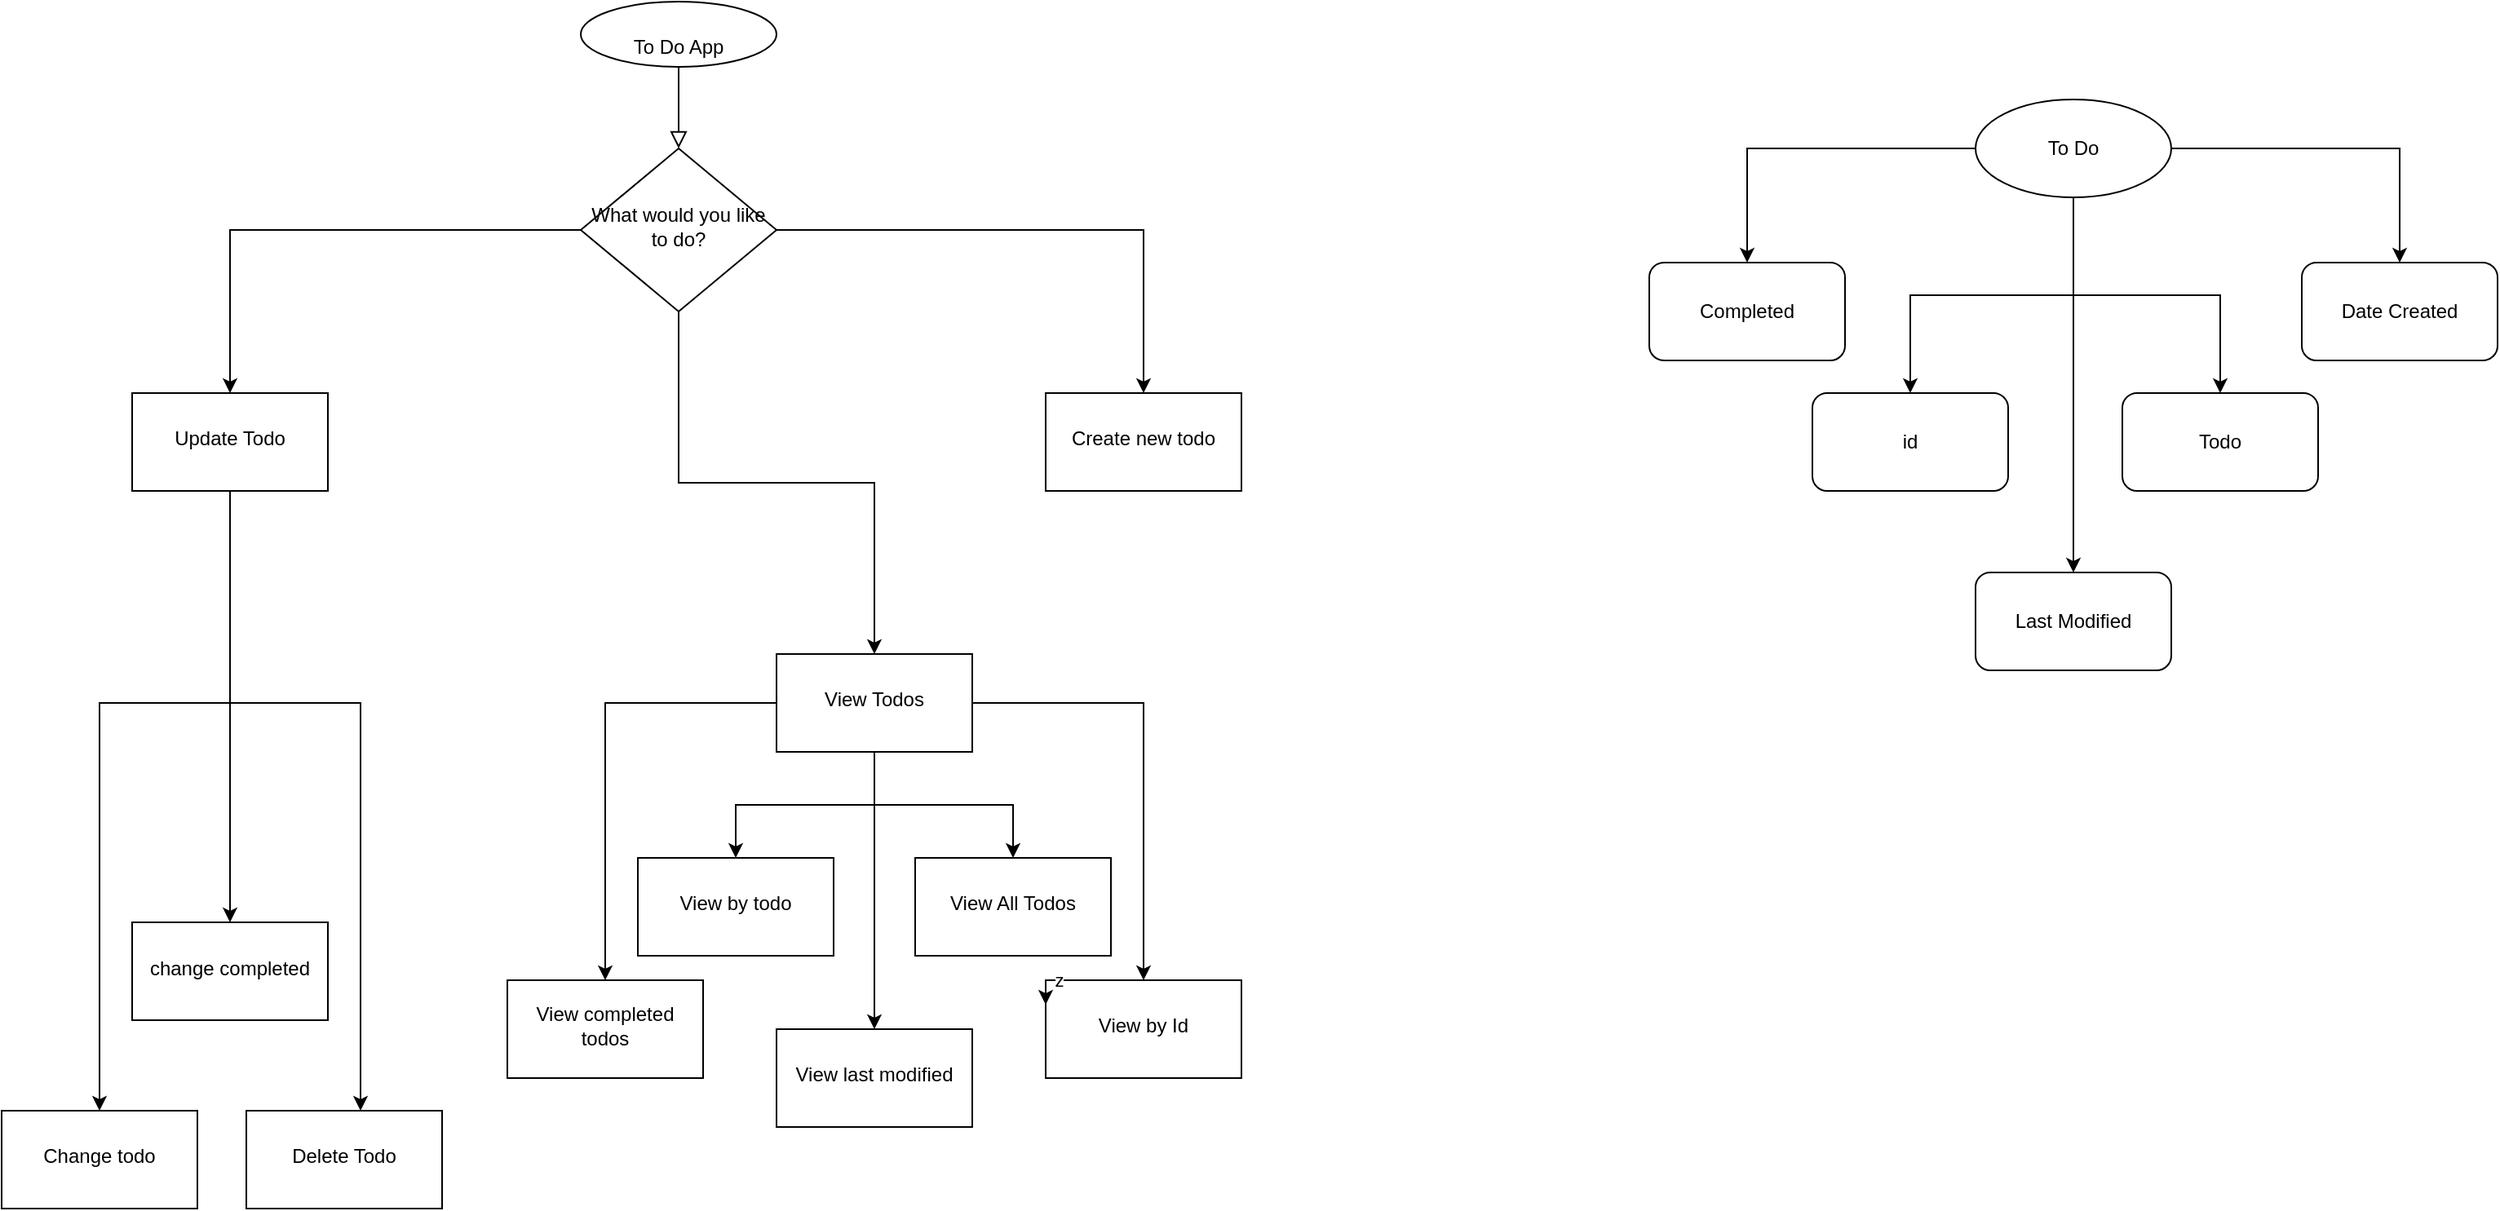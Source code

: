<mxfile version="22.1.0" type="github">
  <diagram id="C5RBs43oDa-KdzZeNtuy" name="Page-1">
    <mxGraphModel dx="2415" dy="894" grid="1" gridSize="10" guides="1" tooltips="1" connect="1" arrows="1" fold="1" page="1" pageScale="1" pageWidth="827" pageHeight="1169" math="0" shadow="0">
      <root>
        <mxCell id="WIyWlLk6GJQsqaUBKTNV-0" />
        <mxCell id="WIyWlLk6GJQsqaUBKTNV-1" parent="WIyWlLk6GJQsqaUBKTNV-0" />
        <mxCell id="WIyWlLk6GJQsqaUBKTNV-2" value="" style="rounded=0;html=1;jettySize=auto;orthogonalLoop=1;fontSize=11;endArrow=block;endFill=0;endSize=8;strokeWidth=1;shadow=0;labelBackgroundColor=none;edgeStyle=orthogonalEdgeStyle;" parent="WIyWlLk6GJQsqaUBKTNV-1" source="WIyWlLk6GJQsqaUBKTNV-3" target="WIyWlLk6GJQsqaUBKTNV-6" edge="1">
          <mxGeometry relative="1" as="geometry" />
        </mxCell>
        <mxCell id="WIyWlLk6GJQsqaUBKTNV-3" value="&lt;br&gt;To Do App" style="rounded=1;whiteSpace=wrap;html=1;fontSize=12;glass=0;strokeWidth=1;shadow=0;shape=ellipse;perimeter=ellipsePerimeter;" parent="WIyWlLk6GJQsqaUBKTNV-1" vertex="1">
          <mxGeometry x="-465" y="20" width="120" height="40" as="geometry" />
        </mxCell>
        <mxCell id="G9btN0Gx6x8trBFtPTSD-2" value="" style="edgeStyle=orthogonalEdgeStyle;rounded=0;orthogonalLoop=1;jettySize=auto;html=1;" edge="1" parent="WIyWlLk6GJQsqaUBKTNV-1" source="WIyWlLk6GJQsqaUBKTNV-6" target="G9btN0Gx6x8trBFtPTSD-1">
          <mxGeometry relative="1" as="geometry" />
        </mxCell>
        <mxCell id="G9btN0Gx6x8trBFtPTSD-4" value="" style="edgeStyle=orthogonalEdgeStyle;rounded=0;orthogonalLoop=1;jettySize=auto;html=1;" edge="1" parent="WIyWlLk6GJQsqaUBKTNV-1" source="WIyWlLk6GJQsqaUBKTNV-6" target="G9btN0Gx6x8trBFtPTSD-3">
          <mxGeometry relative="1" as="geometry" />
        </mxCell>
        <mxCell id="G9btN0Gx6x8trBFtPTSD-6" value="" style="edgeStyle=orthogonalEdgeStyle;rounded=0;orthogonalLoop=1;jettySize=auto;html=1;" edge="1" parent="WIyWlLk6GJQsqaUBKTNV-1" source="WIyWlLk6GJQsqaUBKTNV-6" target="G9btN0Gx6x8trBFtPTSD-5">
          <mxGeometry relative="1" as="geometry" />
        </mxCell>
        <mxCell id="WIyWlLk6GJQsqaUBKTNV-6" value="What would you like to do?" style="rhombus;whiteSpace=wrap;html=1;shadow=0;fontFamily=Helvetica;fontSize=12;align=center;strokeWidth=1;spacing=6;spacingTop=-4;" parent="WIyWlLk6GJQsqaUBKTNV-1" vertex="1">
          <mxGeometry x="-465" y="110" width="120" height="100" as="geometry" />
        </mxCell>
        <mxCell id="G9btN0Gx6x8trBFtPTSD-22" value="" style="edgeStyle=orthogonalEdgeStyle;rounded=0;orthogonalLoop=1;jettySize=auto;html=1;" edge="1" parent="WIyWlLk6GJQsqaUBKTNV-1" source="G9btN0Gx6x8trBFtPTSD-1" target="G9btN0Gx6x8trBFtPTSD-21">
          <mxGeometry relative="1" as="geometry" />
        </mxCell>
        <mxCell id="G9btN0Gx6x8trBFtPTSD-24" value="" style="edgeStyle=orthogonalEdgeStyle;rounded=0;orthogonalLoop=1;jettySize=auto;html=1;" edge="1" parent="WIyWlLk6GJQsqaUBKTNV-1" source="G9btN0Gx6x8trBFtPTSD-1" target="G9btN0Gx6x8trBFtPTSD-23">
          <mxGeometry relative="1" as="geometry" />
        </mxCell>
        <mxCell id="G9btN0Gx6x8trBFtPTSD-26" value="" style="edgeStyle=orthogonalEdgeStyle;rounded=0;orthogonalLoop=1;jettySize=auto;html=1;" edge="1" parent="WIyWlLk6GJQsqaUBKTNV-1" source="G9btN0Gx6x8trBFtPTSD-1" target="G9btN0Gx6x8trBFtPTSD-25">
          <mxGeometry relative="1" as="geometry" />
        </mxCell>
        <mxCell id="G9btN0Gx6x8trBFtPTSD-28" value="" style="edgeStyle=orthogonalEdgeStyle;rounded=0;orthogonalLoop=1;jettySize=auto;html=1;" edge="1" parent="WIyWlLk6GJQsqaUBKTNV-1" source="G9btN0Gx6x8trBFtPTSD-1" target="G9btN0Gx6x8trBFtPTSD-27">
          <mxGeometry relative="1" as="geometry" />
        </mxCell>
        <mxCell id="G9btN0Gx6x8trBFtPTSD-32" value="" style="edgeStyle=orthogonalEdgeStyle;rounded=0;orthogonalLoop=1;jettySize=auto;html=1;" edge="1" parent="WIyWlLk6GJQsqaUBKTNV-1" source="G9btN0Gx6x8trBFtPTSD-1" target="G9btN0Gx6x8trBFtPTSD-31">
          <mxGeometry relative="1" as="geometry" />
        </mxCell>
        <mxCell id="G9btN0Gx6x8trBFtPTSD-1" value="View Todos" style="whiteSpace=wrap;html=1;shadow=0;strokeWidth=1;spacing=6;spacingTop=-4;" vertex="1" parent="WIyWlLk6GJQsqaUBKTNV-1">
          <mxGeometry x="-345" y="420" width="120" height="60" as="geometry" />
        </mxCell>
        <mxCell id="G9btN0Gx6x8trBFtPTSD-3" value="Create new todo" style="whiteSpace=wrap;html=1;shadow=0;strokeWidth=1;spacing=6;spacingTop=-4;" vertex="1" parent="WIyWlLk6GJQsqaUBKTNV-1">
          <mxGeometry x="-180" y="260" width="120" height="60" as="geometry" />
        </mxCell>
        <mxCell id="G9btN0Gx6x8trBFtPTSD-35" value="" style="edgeStyle=orthogonalEdgeStyle;rounded=0;orthogonalLoop=1;jettySize=auto;html=1;" edge="1" parent="WIyWlLk6GJQsqaUBKTNV-1" source="G9btN0Gx6x8trBFtPTSD-5" target="G9btN0Gx6x8trBFtPTSD-34">
          <mxGeometry relative="1" as="geometry" />
        </mxCell>
        <mxCell id="G9btN0Gx6x8trBFtPTSD-38" value="" style="edgeStyle=orthogonalEdgeStyle;rounded=0;orthogonalLoop=1;jettySize=auto;html=1;" edge="1" parent="WIyWlLk6GJQsqaUBKTNV-1" source="G9btN0Gx6x8trBFtPTSD-5" target="G9btN0Gx6x8trBFtPTSD-37">
          <mxGeometry relative="1" as="geometry">
            <Array as="points">
              <mxPoint x="-680" y="450" />
              <mxPoint x="-760" y="450" />
            </Array>
          </mxGeometry>
        </mxCell>
        <mxCell id="G9btN0Gx6x8trBFtPTSD-40" value="" style="edgeStyle=orthogonalEdgeStyle;rounded=0;orthogonalLoop=1;jettySize=auto;html=1;" edge="1" parent="WIyWlLk6GJQsqaUBKTNV-1" source="G9btN0Gx6x8trBFtPTSD-5" target="G9btN0Gx6x8trBFtPTSD-39">
          <mxGeometry relative="1" as="geometry">
            <Array as="points">
              <mxPoint x="-680" y="450" />
              <mxPoint x="-600" y="450" />
            </Array>
          </mxGeometry>
        </mxCell>
        <mxCell id="G9btN0Gx6x8trBFtPTSD-5" value="Update Todo" style="whiteSpace=wrap;html=1;shadow=0;strokeWidth=1;spacing=6;spacingTop=-4;" vertex="1" parent="WIyWlLk6GJQsqaUBKTNV-1">
          <mxGeometry x="-740" y="260" width="120" height="60" as="geometry" />
        </mxCell>
        <mxCell id="G9btN0Gx6x8trBFtPTSD-11" value="" style="edgeStyle=orthogonalEdgeStyle;rounded=0;orthogonalLoop=1;jettySize=auto;html=1;" edge="1" parent="WIyWlLk6GJQsqaUBKTNV-1" source="G9btN0Gx6x8trBFtPTSD-9" target="G9btN0Gx6x8trBFtPTSD-10">
          <mxGeometry relative="1" as="geometry" />
        </mxCell>
        <mxCell id="G9btN0Gx6x8trBFtPTSD-13" value="" style="edgeStyle=orthogonalEdgeStyle;rounded=0;orthogonalLoop=1;jettySize=auto;html=1;" edge="1" parent="WIyWlLk6GJQsqaUBKTNV-1" source="G9btN0Gx6x8trBFtPTSD-9" target="G9btN0Gx6x8trBFtPTSD-12">
          <mxGeometry relative="1" as="geometry" />
        </mxCell>
        <mxCell id="G9btN0Gx6x8trBFtPTSD-15" value="" style="edgeStyle=orthogonalEdgeStyle;rounded=0;orthogonalLoop=1;jettySize=auto;html=1;" edge="1" parent="WIyWlLk6GJQsqaUBKTNV-1" source="G9btN0Gx6x8trBFtPTSD-9" target="G9btN0Gx6x8trBFtPTSD-14">
          <mxGeometry relative="1" as="geometry" />
        </mxCell>
        <mxCell id="G9btN0Gx6x8trBFtPTSD-18" value="" style="edgeStyle=orthogonalEdgeStyle;rounded=0;orthogonalLoop=1;jettySize=auto;html=1;" edge="1" parent="WIyWlLk6GJQsqaUBKTNV-1" source="G9btN0Gx6x8trBFtPTSD-9" target="G9btN0Gx6x8trBFtPTSD-17">
          <mxGeometry relative="1" as="geometry" />
        </mxCell>
        <mxCell id="G9btN0Gx6x8trBFtPTSD-20" value="" style="edgeStyle=orthogonalEdgeStyle;rounded=0;orthogonalLoop=1;jettySize=auto;html=1;" edge="1" parent="WIyWlLk6GJQsqaUBKTNV-1" source="G9btN0Gx6x8trBFtPTSD-9" target="G9btN0Gx6x8trBFtPTSD-19">
          <mxGeometry relative="1" as="geometry" />
        </mxCell>
        <mxCell id="G9btN0Gx6x8trBFtPTSD-9" value="To Do" style="rounded=1;whiteSpace=wrap;html=1;shape=ellipse;perimeter=ellipsePerimeter;aspect=fixed;" vertex="1" parent="WIyWlLk6GJQsqaUBKTNV-1">
          <mxGeometry x="390" y="80" width="120" height="60" as="geometry" />
        </mxCell>
        <mxCell id="G9btN0Gx6x8trBFtPTSD-10" value="Last Modified" style="rounded=1;whiteSpace=wrap;html=1;" vertex="1" parent="WIyWlLk6GJQsqaUBKTNV-1">
          <mxGeometry x="390" y="370" width="120" height="60" as="geometry" />
        </mxCell>
        <mxCell id="G9btN0Gx6x8trBFtPTSD-12" value="Date Created" style="whiteSpace=wrap;html=1;rounded=1;" vertex="1" parent="WIyWlLk6GJQsqaUBKTNV-1">
          <mxGeometry x="590" y="180" width="120" height="60" as="geometry" />
        </mxCell>
        <mxCell id="G9btN0Gx6x8trBFtPTSD-14" value="Completed" style="whiteSpace=wrap;html=1;rounded=1;" vertex="1" parent="WIyWlLk6GJQsqaUBKTNV-1">
          <mxGeometry x="190" y="180" width="120" height="60" as="geometry" />
        </mxCell>
        <mxCell id="G9btN0Gx6x8trBFtPTSD-17" value="Todo" style="whiteSpace=wrap;html=1;rounded=1;" vertex="1" parent="WIyWlLk6GJQsqaUBKTNV-1">
          <mxGeometry x="480" y="260" width="120" height="60" as="geometry" />
        </mxCell>
        <mxCell id="G9btN0Gx6x8trBFtPTSD-19" value="id" style="whiteSpace=wrap;html=1;rounded=1;" vertex="1" parent="WIyWlLk6GJQsqaUBKTNV-1">
          <mxGeometry x="290" y="260" width="120" height="60" as="geometry" />
        </mxCell>
        <mxCell id="G9btN0Gx6x8trBFtPTSD-21" value="View All Todos" style="whiteSpace=wrap;html=1;shadow=0;strokeWidth=1;spacing=6;spacingTop=-4;" vertex="1" parent="WIyWlLk6GJQsqaUBKTNV-1">
          <mxGeometry x="-260" y="545" width="120" height="60" as="geometry" />
        </mxCell>
        <mxCell id="G9btN0Gx6x8trBFtPTSD-23" value="View by Id" style="whiteSpace=wrap;html=1;shadow=0;strokeWidth=1;spacing=6;spacingTop=-4;" vertex="1" parent="WIyWlLk6GJQsqaUBKTNV-1">
          <mxGeometry x="-180" y="620" width="120" height="60" as="geometry" />
        </mxCell>
        <mxCell id="G9btN0Gx6x8trBFtPTSD-25" value="View completed todos" style="whiteSpace=wrap;html=1;shadow=0;strokeWidth=1;spacing=6;spacingTop=-4;" vertex="1" parent="WIyWlLk6GJQsqaUBKTNV-1">
          <mxGeometry x="-510" y="620" width="120" height="60" as="geometry" />
        </mxCell>
        <mxCell id="G9btN0Gx6x8trBFtPTSD-27" value="View last modified" style="whiteSpace=wrap;html=1;shadow=0;strokeWidth=1;spacing=6;spacingTop=-4;" vertex="1" parent="WIyWlLk6GJQsqaUBKTNV-1">
          <mxGeometry x="-345" y="650" width="120" height="60" as="geometry" />
        </mxCell>
        <mxCell id="G9btN0Gx6x8trBFtPTSD-30" value="z" style="edgeStyle=orthogonalEdgeStyle;rounded=0;orthogonalLoop=1;jettySize=auto;html=1;exitX=0.25;exitY=0;exitDx=0;exitDy=0;entryX=0;entryY=0.25;entryDx=0;entryDy=0;" edge="1" parent="WIyWlLk6GJQsqaUBKTNV-1" source="G9btN0Gx6x8trBFtPTSD-23" target="G9btN0Gx6x8trBFtPTSD-23">
          <mxGeometry relative="1" as="geometry" />
        </mxCell>
        <mxCell id="G9btN0Gx6x8trBFtPTSD-31" value="View by todo" style="whiteSpace=wrap;html=1;shadow=0;strokeWidth=1;spacing=6;spacingTop=-4;" vertex="1" parent="WIyWlLk6GJQsqaUBKTNV-1">
          <mxGeometry x="-430" y="545" width="120" height="60" as="geometry" />
        </mxCell>
        <mxCell id="G9btN0Gx6x8trBFtPTSD-34" value="change completed" style="whiteSpace=wrap;html=1;shadow=0;strokeWidth=1;spacing=6;spacingTop=-4;" vertex="1" parent="WIyWlLk6GJQsqaUBKTNV-1">
          <mxGeometry x="-740" y="584.5" width="120" height="60" as="geometry" />
        </mxCell>
        <mxCell id="G9btN0Gx6x8trBFtPTSD-37" value="Change todo" style="whiteSpace=wrap;html=1;shadow=0;strokeWidth=1;spacing=6;spacingTop=-4;" vertex="1" parent="WIyWlLk6GJQsqaUBKTNV-1">
          <mxGeometry x="-820" y="700" width="120" height="60" as="geometry" />
        </mxCell>
        <mxCell id="G9btN0Gx6x8trBFtPTSD-39" value="Delete Todo" style="whiteSpace=wrap;html=1;shadow=0;strokeWidth=1;spacing=6;spacingTop=-4;" vertex="1" parent="WIyWlLk6GJQsqaUBKTNV-1">
          <mxGeometry x="-670" y="700" width="120" height="60" as="geometry" />
        </mxCell>
      </root>
    </mxGraphModel>
  </diagram>
</mxfile>
